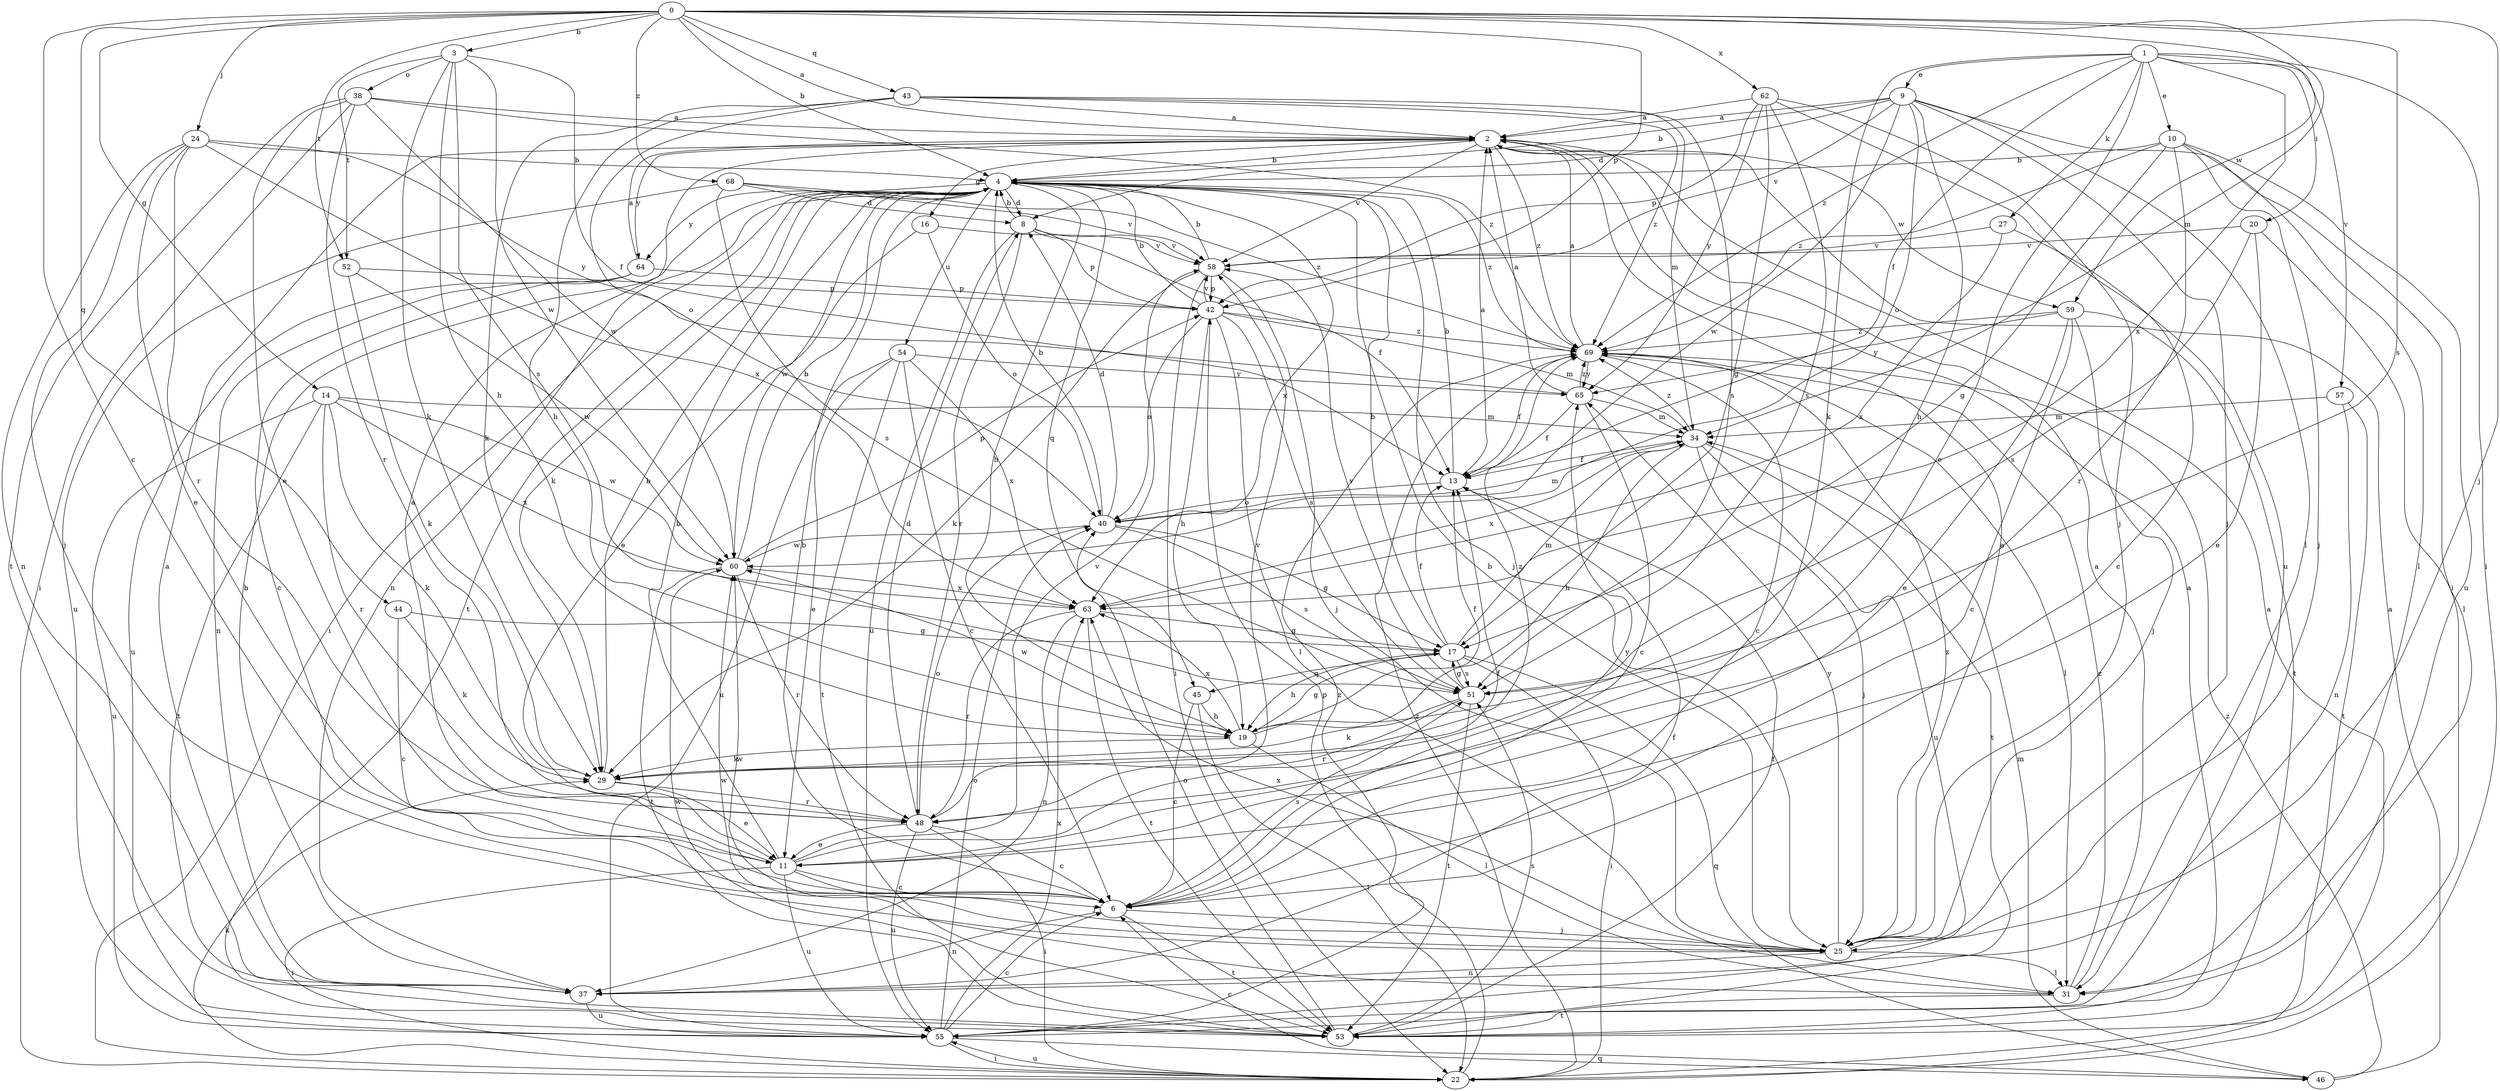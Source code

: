 strict digraph  {
0;
1;
2;
3;
4;
6;
8;
9;
10;
11;
13;
14;
16;
17;
19;
20;
22;
24;
25;
27;
29;
31;
34;
37;
38;
40;
42;
43;
44;
45;
46;
48;
51;
52;
53;
54;
55;
57;
58;
59;
60;
62;
63;
64;
65;
68;
69;
0 -> 2  [label=a];
0 -> 3  [label=b];
0 -> 4  [label=b];
0 -> 6  [label=c];
0 -> 14  [label=g];
0 -> 24  [label=j];
0 -> 25  [label=j];
0 -> 34  [label=m];
0 -> 42  [label=p];
0 -> 43  [label=q];
0 -> 44  [label=q];
0 -> 51  [label=s];
0 -> 52  [label=t];
0 -> 59  [label=w];
0 -> 62  [label=x];
0 -> 68  [label=z];
1 -> 9  [label=e];
1 -> 10  [label=e];
1 -> 11  [label=e];
1 -> 13  [label=f];
1 -> 20  [label=i];
1 -> 22  [label=i];
1 -> 27  [label=k];
1 -> 29  [label=k];
1 -> 57  [label=v];
1 -> 63  [label=x];
1 -> 69  [label=z];
2 -> 4  [label=b];
2 -> 16  [label=g];
2 -> 58  [label=v];
2 -> 59  [label=w];
2 -> 64  [label=y];
2 -> 69  [label=z];
3 -> 13  [label=f];
3 -> 19  [label=h];
3 -> 29  [label=k];
3 -> 38  [label=o];
3 -> 51  [label=s];
3 -> 52  [label=t];
3 -> 60  [label=w];
4 -> 8  [label=d];
4 -> 19  [label=h];
4 -> 22  [label=i];
4 -> 25  [label=j];
4 -> 29  [label=k];
4 -> 37  [label=n];
4 -> 45  [label=q];
4 -> 53  [label=t];
4 -> 54  [label=u];
4 -> 60  [label=w];
4 -> 63  [label=x];
4 -> 64  [label=y];
4 -> 69  [label=z];
6 -> 4  [label=b];
6 -> 25  [label=j];
6 -> 37  [label=n];
6 -> 51  [label=s];
6 -> 53  [label=t];
6 -> 65  [label=y];
8 -> 4  [label=b];
8 -> 13  [label=f];
8 -> 42  [label=p];
8 -> 48  [label=r];
8 -> 55  [label=u];
8 -> 58  [label=v];
9 -> 2  [label=a];
9 -> 4  [label=b];
9 -> 8  [label=d];
9 -> 19  [label=h];
9 -> 22  [label=i];
9 -> 25  [label=j];
9 -> 31  [label=l];
9 -> 40  [label=o];
9 -> 58  [label=v];
9 -> 60  [label=w];
10 -> 4  [label=b];
10 -> 17  [label=g];
10 -> 25  [label=j];
10 -> 31  [label=l];
10 -> 48  [label=r];
10 -> 55  [label=u];
10 -> 69  [label=z];
11 -> 2  [label=a];
11 -> 4  [label=b];
11 -> 6  [label=c];
11 -> 13  [label=f];
11 -> 22  [label=i];
11 -> 25  [label=j];
11 -> 55  [label=u];
11 -> 58  [label=v];
13 -> 2  [label=a];
13 -> 4  [label=b];
13 -> 40  [label=o];
14 -> 29  [label=k];
14 -> 34  [label=m];
14 -> 48  [label=r];
14 -> 53  [label=t];
14 -> 55  [label=u];
14 -> 60  [label=w];
14 -> 63  [label=x];
16 -> 11  [label=e];
16 -> 40  [label=o];
16 -> 58  [label=v];
17 -> 4  [label=b];
17 -> 13  [label=f];
17 -> 19  [label=h];
17 -> 22  [label=i];
17 -> 34  [label=m];
17 -> 45  [label=q];
17 -> 46  [label=q];
17 -> 51  [label=s];
19 -> 13  [label=f];
19 -> 17  [label=g];
19 -> 29  [label=k];
19 -> 31  [label=l];
19 -> 60  [label=w];
19 -> 63  [label=x];
20 -> 11  [label=e];
20 -> 31  [label=l];
20 -> 51  [label=s];
20 -> 58  [label=v];
22 -> 2  [label=a];
22 -> 29  [label=k];
22 -> 42  [label=p];
22 -> 55  [label=u];
22 -> 69  [label=z];
24 -> 4  [label=b];
24 -> 11  [label=e];
24 -> 25  [label=j];
24 -> 37  [label=n];
24 -> 48  [label=r];
24 -> 63  [label=x];
24 -> 65  [label=y];
25 -> 2  [label=a];
25 -> 4  [label=b];
25 -> 31  [label=l];
25 -> 37  [label=n];
25 -> 60  [label=w];
25 -> 63  [label=x];
25 -> 65  [label=y];
25 -> 69  [label=z];
27 -> 6  [label=c];
27 -> 58  [label=v];
27 -> 63  [label=x];
29 -> 4  [label=b];
29 -> 11  [label=e];
29 -> 48  [label=r];
29 -> 69  [label=z];
31 -> 2  [label=a];
31 -> 53  [label=t];
31 -> 60  [label=w];
31 -> 69  [label=z];
34 -> 13  [label=f];
34 -> 19  [label=h];
34 -> 25  [label=j];
34 -> 53  [label=t];
34 -> 55  [label=u];
34 -> 63  [label=x];
34 -> 69  [label=z];
37 -> 2  [label=a];
37 -> 4  [label=b];
37 -> 13  [label=f];
37 -> 55  [label=u];
38 -> 2  [label=a];
38 -> 11  [label=e];
38 -> 22  [label=i];
38 -> 48  [label=r];
38 -> 53  [label=t];
38 -> 60  [label=w];
38 -> 69  [label=z];
40 -> 4  [label=b];
40 -> 8  [label=d];
40 -> 17  [label=g];
40 -> 34  [label=m];
40 -> 51  [label=s];
40 -> 60  [label=w];
42 -> 4  [label=b];
42 -> 19  [label=h];
42 -> 31  [label=l];
42 -> 34  [label=m];
42 -> 40  [label=o];
42 -> 51  [label=s];
42 -> 58  [label=v];
42 -> 69  [label=z];
43 -> 2  [label=a];
43 -> 19  [label=h];
43 -> 29  [label=k];
43 -> 34  [label=m];
43 -> 40  [label=o];
43 -> 51  [label=s];
43 -> 69  [label=z];
44 -> 6  [label=c];
44 -> 17  [label=g];
44 -> 29  [label=k];
45 -> 6  [label=c];
45 -> 19  [label=h];
45 -> 22  [label=i];
46 -> 2  [label=a];
46 -> 6  [label=c];
46 -> 34  [label=m];
46 -> 69  [label=z];
48 -> 6  [label=c];
48 -> 8  [label=d];
48 -> 11  [label=e];
48 -> 22  [label=i];
48 -> 40  [label=o];
48 -> 55  [label=u];
48 -> 58  [label=v];
51 -> 17  [label=g];
51 -> 29  [label=k];
51 -> 48  [label=r];
51 -> 53  [label=t];
51 -> 58  [label=v];
52 -> 29  [label=k];
52 -> 42  [label=p];
52 -> 60  [label=w];
53 -> 2  [label=a];
53 -> 13  [label=f];
53 -> 40  [label=o];
53 -> 51  [label=s];
53 -> 60  [label=w];
54 -> 6  [label=c];
54 -> 11  [label=e];
54 -> 53  [label=t];
54 -> 55  [label=u];
54 -> 63  [label=x];
54 -> 65  [label=y];
55 -> 6  [label=c];
55 -> 22  [label=i];
55 -> 40  [label=o];
55 -> 46  [label=q];
55 -> 63  [label=x];
55 -> 69  [label=z];
57 -> 34  [label=m];
57 -> 37  [label=n];
57 -> 53  [label=t];
58 -> 4  [label=b];
58 -> 22  [label=i];
58 -> 25  [label=j];
58 -> 29  [label=k];
58 -> 42  [label=p];
59 -> 6  [label=c];
59 -> 11  [label=e];
59 -> 25  [label=j];
59 -> 53  [label=t];
59 -> 65  [label=y];
59 -> 69  [label=z];
60 -> 4  [label=b];
60 -> 42  [label=p];
60 -> 48  [label=r];
60 -> 53  [label=t];
60 -> 63  [label=x];
62 -> 2  [label=a];
62 -> 17  [label=g];
62 -> 25  [label=j];
62 -> 42  [label=p];
62 -> 51  [label=s];
62 -> 55  [label=u];
62 -> 65  [label=y];
63 -> 17  [label=g];
63 -> 37  [label=n];
63 -> 48  [label=r];
63 -> 53  [label=t];
64 -> 2  [label=a];
64 -> 6  [label=c];
64 -> 37  [label=n];
64 -> 42  [label=p];
64 -> 55  [label=u];
65 -> 2  [label=a];
65 -> 6  [label=c];
65 -> 13  [label=f];
65 -> 34  [label=m];
65 -> 69  [label=z];
68 -> 8  [label=d];
68 -> 51  [label=s];
68 -> 55  [label=u];
68 -> 58  [label=v];
68 -> 69  [label=z];
69 -> 2  [label=a];
69 -> 6  [label=c];
69 -> 13  [label=f];
69 -> 31  [label=l];
69 -> 65  [label=y];
}
